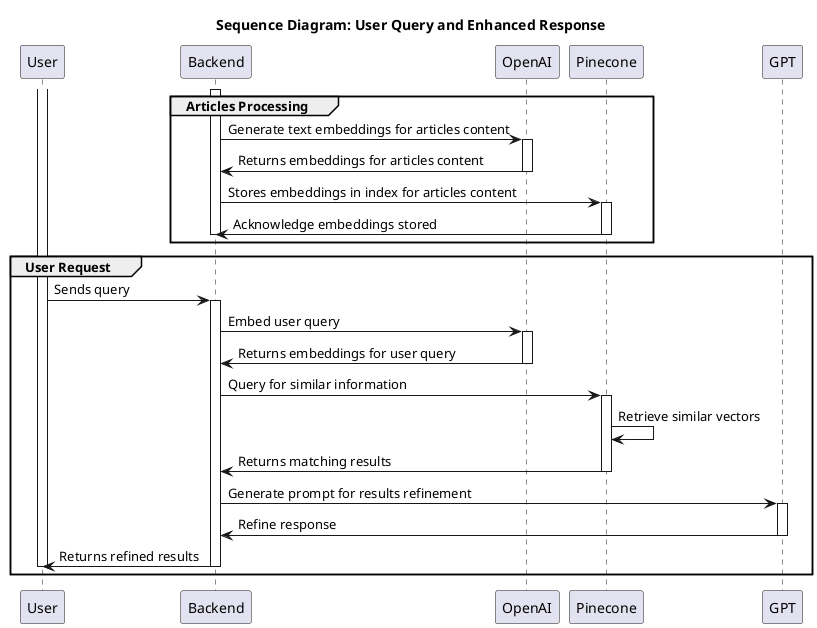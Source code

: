 ' If mac press "option + D" to preview plantUML
' PlantUML extsion

@startuml
title Sequence Diagram: User Query and Enhanced Response

participant User
participant Backend
participant OpenAI
participant Pinecone
participant GPT

group Articles Processing
    activate Backend
    Backend->OpenAI: Generate text embeddings for articles content
    activate OpenAI
    OpenAI->Backend: Returns embeddings for articles content
    deactivate OpenAI
    Backend->Pinecone: Stores embeddings in index for articles content
    activate Pinecone
    Pinecone->Backend: Acknowledge embeddings stored
    deactivate Pinecone
    deactivate Backend
end

group User Request
    activate User
    User->Backend: Sends query
    activate Backend
    Backend->OpenAI: Embed user query
    activate OpenAI
    OpenAI->Backend: Returns embeddings for user query
    deactivate OpenAI
    Backend->Pinecone: Query for similar information
    activate Pinecone
    Pinecone->Pinecone: Retrieve similar vectors
    Pinecone->Backend: Returns matching results
    deactivate Pinecone
    Backend->GPT: Generate prompt for results refinement
    activate GPT
    GPT->Backend: Refine response
    deactivate GPT
    Backend->User: Returns refined results
    deactivate Backend
    deactivate User
end

@enduml

